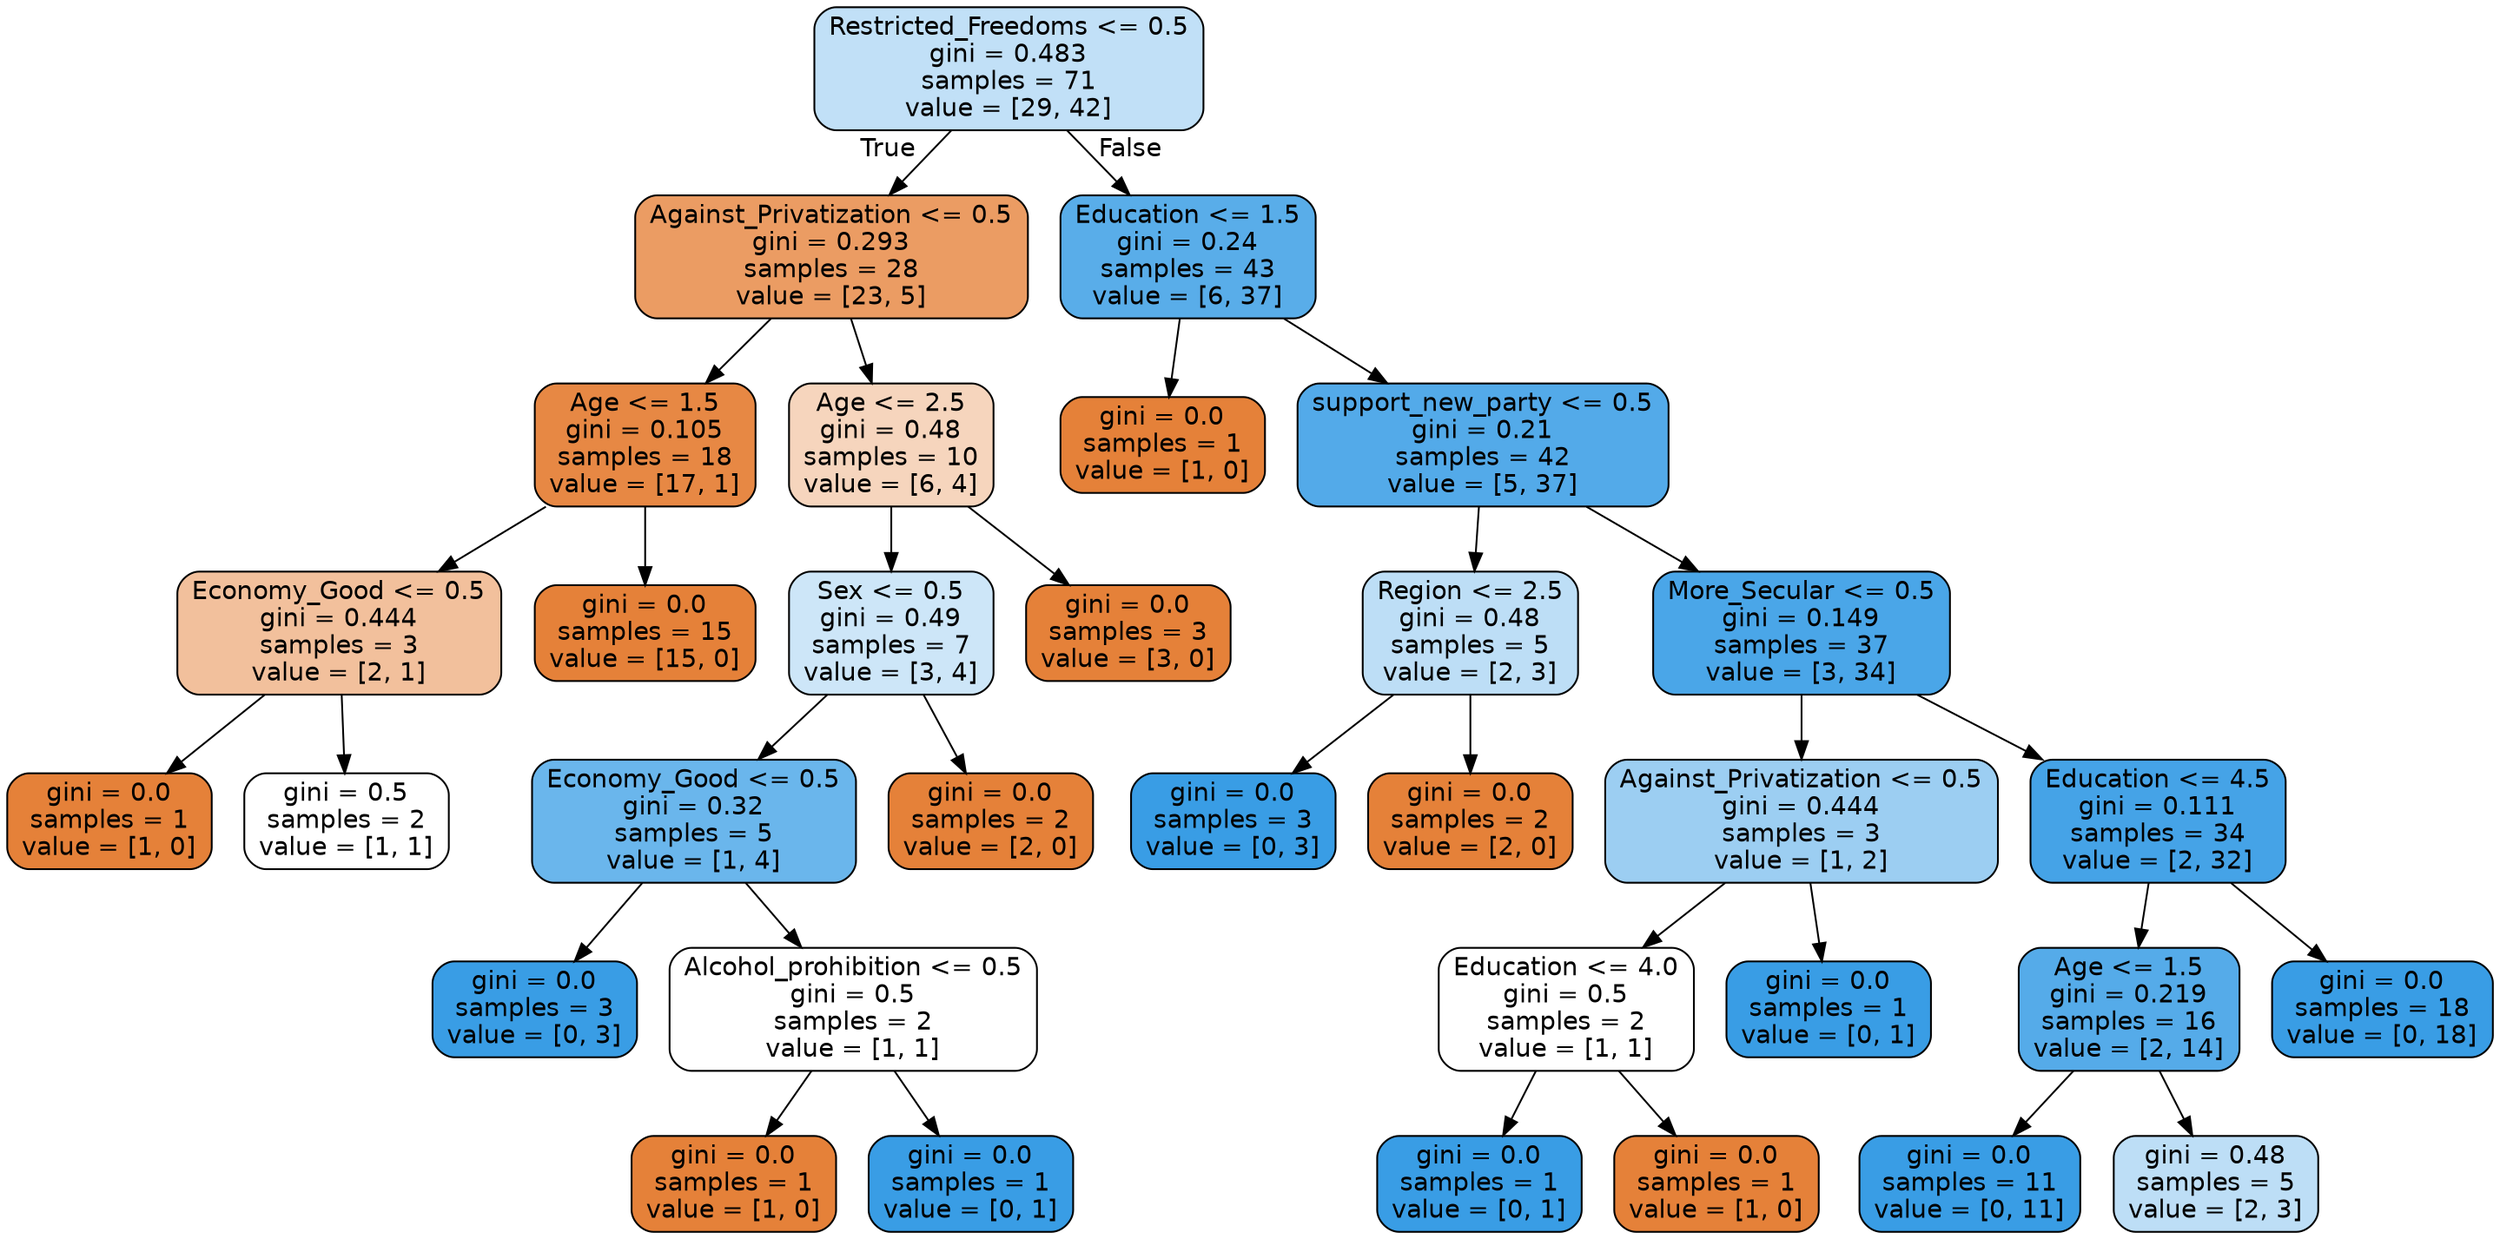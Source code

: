 digraph Tree {
node [shape=box, style="filled, rounded", color="black", fontname=helvetica] ;
edge [fontname=helvetica] ;
0 [label="Restricted_Freedoms <= 0.5\ngini = 0.483\nsamples = 71\nvalue = [29, 42]", fillcolor="#399de54f"] ;
1 [label="Against_Privatization <= 0.5\ngini = 0.293\nsamples = 28\nvalue = [23, 5]", fillcolor="#e58139c8"] ;
0 -> 1 [labeldistance=2.5, labelangle=45, headlabel="True"] ;
2 [label="Age <= 1.5\ngini = 0.105\nsamples = 18\nvalue = [17, 1]", fillcolor="#e58139f0"] ;
1 -> 2 ;
3 [label="Economy_Good <= 0.5\ngini = 0.444\nsamples = 3\nvalue = [2, 1]", fillcolor="#e581397f"] ;
2 -> 3 ;
4 [label="gini = 0.0\nsamples = 1\nvalue = [1, 0]", fillcolor="#e58139ff"] ;
3 -> 4 ;
5 [label="gini = 0.5\nsamples = 2\nvalue = [1, 1]", fillcolor="#e5813900"] ;
3 -> 5 ;
6 [label="gini = 0.0\nsamples = 15\nvalue = [15, 0]", fillcolor="#e58139ff"] ;
2 -> 6 ;
7 [label="Age <= 2.5\ngini = 0.48\nsamples = 10\nvalue = [6, 4]", fillcolor="#e5813955"] ;
1 -> 7 ;
8 [label="Sex <= 0.5\ngini = 0.49\nsamples = 7\nvalue = [3, 4]", fillcolor="#399de540"] ;
7 -> 8 ;
9 [label="Economy_Good <= 0.5\ngini = 0.32\nsamples = 5\nvalue = [1, 4]", fillcolor="#399de5bf"] ;
8 -> 9 ;
10 [label="gini = 0.0\nsamples = 3\nvalue = [0, 3]", fillcolor="#399de5ff"] ;
9 -> 10 ;
11 [label="Alcohol_prohibition <= 0.5\ngini = 0.5\nsamples = 2\nvalue = [1, 1]", fillcolor="#e5813900"] ;
9 -> 11 ;
12 [label="gini = 0.0\nsamples = 1\nvalue = [1, 0]", fillcolor="#e58139ff"] ;
11 -> 12 ;
13 [label="gini = 0.0\nsamples = 1\nvalue = [0, 1]", fillcolor="#399de5ff"] ;
11 -> 13 ;
14 [label="gini = 0.0\nsamples = 2\nvalue = [2, 0]", fillcolor="#e58139ff"] ;
8 -> 14 ;
15 [label="gini = 0.0\nsamples = 3\nvalue = [3, 0]", fillcolor="#e58139ff"] ;
7 -> 15 ;
16 [label="Education <= 1.5\ngini = 0.24\nsamples = 43\nvalue = [6, 37]", fillcolor="#399de5d6"] ;
0 -> 16 [labeldistance=2.5, labelangle=-45, headlabel="False"] ;
17 [label="gini = 0.0\nsamples = 1\nvalue = [1, 0]", fillcolor="#e58139ff"] ;
16 -> 17 ;
18 [label="support_new_party <= 0.5\ngini = 0.21\nsamples = 42\nvalue = [5, 37]", fillcolor="#399de5dd"] ;
16 -> 18 ;
19 [label="Region <= 2.5\ngini = 0.48\nsamples = 5\nvalue = [2, 3]", fillcolor="#399de555"] ;
18 -> 19 ;
20 [label="gini = 0.0\nsamples = 3\nvalue = [0, 3]", fillcolor="#399de5ff"] ;
19 -> 20 ;
21 [label="gini = 0.0\nsamples = 2\nvalue = [2, 0]", fillcolor="#e58139ff"] ;
19 -> 21 ;
22 [label="More_Secular <= 0.5\ngini = 0.149\nsamples = 37\nvalue = [3, 34]", fillcolor="#399de5e9"] ;
18 -> 22 ;
23 [label="Against_Privatization <= 0.5\ngini = 0.444\nsamples = 3\nvalue = [1, 2]", fillcolor="#399de57f"] ;
22 -> 23 ;
24 [label="Education <= 4.0\ngini = 0.5\nsamples = 2\nvalue = [1, 1]", fillcolor="#e5813900"] ;
23 -> 24 ;
25 [label="gini = 0.0\nsamples = 1\nvalue = [0, 1]", fillcolor="#399de5ff"] ;
24 -> 25 ;
26 [label="gini = 0.0\nsamples = 1\nvalue = [1, 0]", fillcolor="#e58139ff"] ;
24 -> 26 ;
27 [label="gini = 0.0\nsamples = 1\nvalue = [0, 1]", fillcolor="#399de5ff"] ;
23 -> 27 ;
28 [label="Education <= 4.5\ngini = 0.111\nsamples = 34\nvalue = [2, 32]", fillcolor="#399de5ef"] ;
22 -> 28 ;
29 [label="Age <= 1.5\ngini = 0.219\nsamples = 16\nvalue = [2, 14]", fillcolor="#399de5db"] ;
28 -> 29 ;
30 [label="gini = 0.0\nsamples = 11\nvalue = [0, 11]", fillcolor="#399de5ff"] ;
29 -> 30 ;
31 [label="gini = 0.48\nsamples = 5\nvalue = [2, 3]", fillcolor="#399de555"] ;
29 -> 31 ;
32 [label="gini = 0.0\nsamples = 18\nvalue = [0, 18]", fillcolor="#399de5ff"] ;
28 -> 32 ;
}